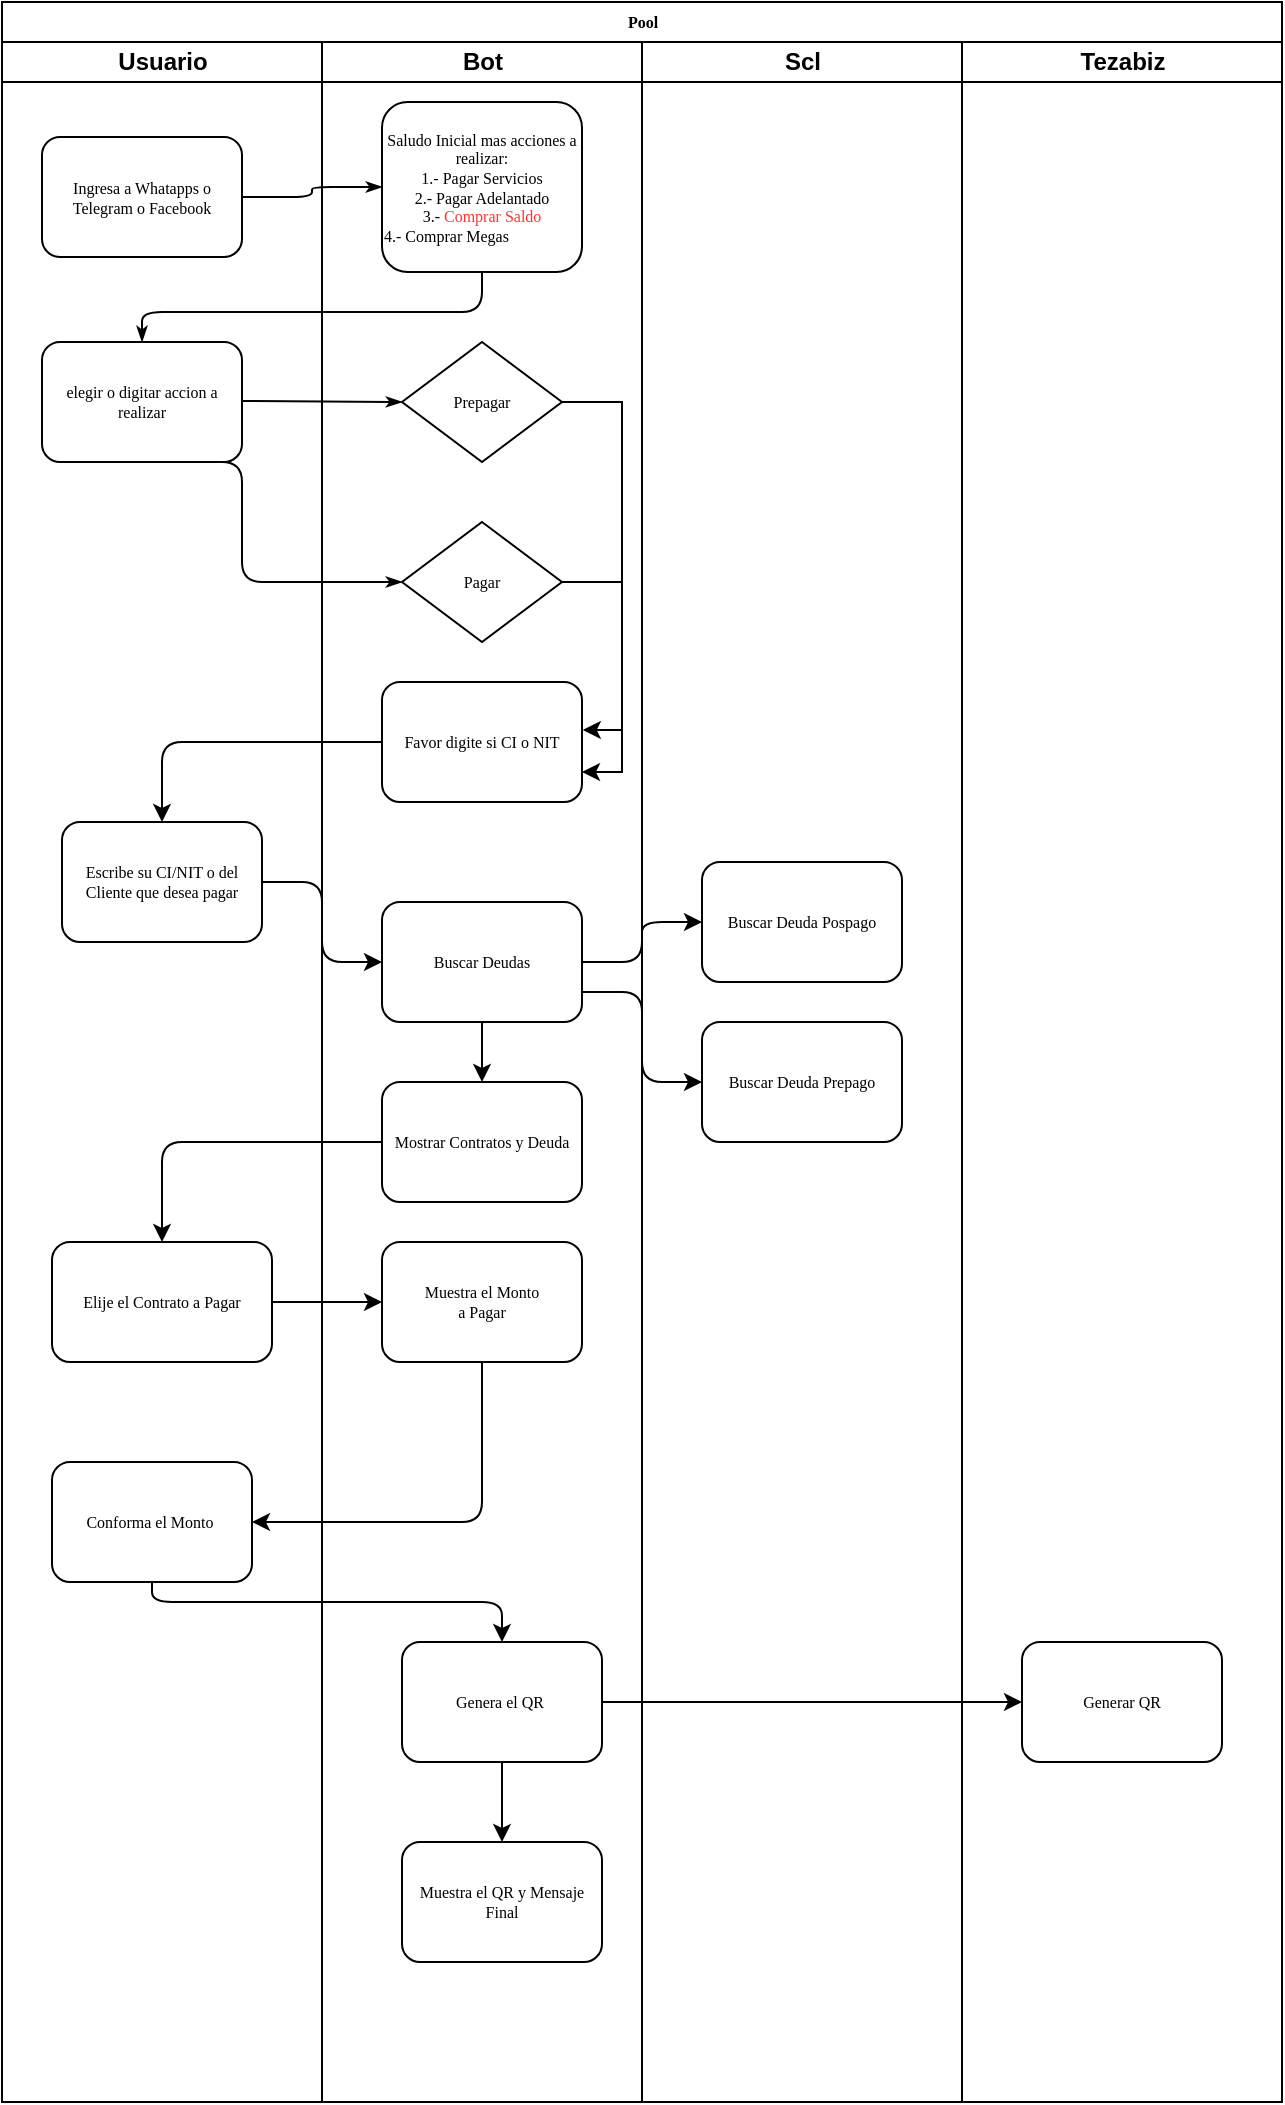 <mxfile version="15.5.8" type="github">
  <diagram name="Pago de Servicios" id="74e2e168-ea6b-b213-b513-2b3c1d86103e">
    <mxGraphModel dx="1038" dy="579" grid="1" gridSize="10" guides="1" tooltips="1" connect="1" arrows="1" fold="1" page="1" pageScale="1" pageWidth="1500" pageHeight="1100" background="none" math="0" shadow="0">
      <root>
        <mxCell id="0" />
        <mxCell id="1" parent="0" />
        <mxCell id="77e6c97f196da883-1" value="Pool" style="swimlane;html=1;childLayout=stackLayout;startSize=20;rounded=0;shadow=0;labelBackgroundColor=none;strokeWidth=1;fontFamily=Verdana;fontSize=8;align=center;" parent="1" vertex="1">
          <mxGeometry x="90" y="40" width="640" height="1050" as="geometry" />
        </mxCell>
        <mxCell id="77e6c97f196da883-2" value="Usuario" style="swimlane;html=1;startSize=20;" parent="77e6c97f196da883-1" vertex="1">
          <mxGeometry y="20" width="160" height="1030" as="geometry" />
        </mxCell>
        <mxCell id="77e6c97f196da883-8" value="Ingresa a Whatapps o Telegram o Facebook" style="rounded=1;whiteSpace=wrap;html=1;shadow=0;labelBackgroundColor=none;strokeWidth=1;fontFamily=Verdana;fontSize=8;align=center;" parent="77e6c97f196da883-2" vertex="1">
          <mxGeometry x="20" y="47.5" width="100" height="60" as="geometry" />
        </mxCell>
        <mxCell id="77e6c97f196da883-9" value="elegir o digitar accion a realizar" style="rounded=1;whiteSpace=wrap;html=1;shadow=0;labelBackgroundColor=none;strokeWidth=1;fontFamily=Verdana;fontSize=8;align=center;" parent="77e6c97f196da883-2" vertex="1">
          <mxGeometry x="20" y="150" width="100" height="60" as="geometry" />
        </mxCell>
        <mxCell id="OKAR4cgR7abRvKczJ2H5-14" style="edgeStyle=orthogonalEdgeStyle;rounded=1;html=1;labelBackgroundColor=none;startArrow=none;startFill=0;startSize=5;endArrow=classicThin;endFill=1;endSize=5;jettySize=auto;orthogonalLoop=1;strokeWidth=1;fontFamily=Verdana;fontSize=8;entryX=0;entryY=0.5;entryDx=0;entryDy=0;" edge="1" parent="77e6c97f196da883-2" target="77e6c97f196da883-13">
          <mxGeometry relative="1" as="geometry">
            <mxPoint x="120" y="179.5" as="sourcePoint" />
            <mxPoint x="190" y="179.5" as="targetPoint" />
          </mxGeometry>
        </mxCell>
        <mxCell id="OKAR4cgR7abRvKczJ2H5-15" value="Escribe su CI/NIT o del Cliente que desea pagar" style="rounded=1;whiteSpace=wrap;html=1;shadow=0;labelBackgroundColor=none;strokeWidth=1;fontFamily=Verdana;fontSize=8;align=center;" vertex="1" parent="77e6c97f196da883-2">
          <mxGeometry x="30" y="390" width="100" height="60" as="geometry" />
        </mxCell>
        <mxCell id="OKAR4cgR7abRvKczJ2H5-22" value="Elije el Contrato a Pagar" style="rounded=1;whiteSpace=wrap;html=1;shadow=0;labelBackgroundColor=none;strokeWidth=1;fontFamily=Verdana;fontSize=8;align=center;" vertex="1" parent="77e6c97f196da883-2">
          <mxGeometry x="25" y="600" width="110" height="60" as="geometry" />
        </mxCell>
        <mxCell id="OKAR4cgR7abRvKczJ2H5-29" value="Conforma el Monto&amp;nbsp;" style="rounded=1;whiteSpace=wrap;html=1;shadow=0;labelBackgroundColor=none;strokeWidth=1;fontFamily=Verdana;fontSize=8;align=center;" vertex="1" parent="77e6c97f196da883-2">
          <mxGeometry x="25" y="710" width="100" height="60" as="geometry" />
        </mxCell>
        <mxCell id="77e6c97f196da883-26" style="edgeStyle=orthogonalEdgeStyle;rounded=1;html=1;labelBackgroundColor=none;startArrow=none;startFill=0;startSize=5;endArrow=classicThin;endFill=1;endSize=5;jettySize=auto;orthogonalLoop=1;strokeWidth=1;fontFamily=Verdana;fontSize=8" parent="77e6c97f196da883-1" source="77e6c97f196da883-8" target="77e6c97f196da883-11" edge="1">
          <mxGeometry relative="1" as="geometry" />
        </mxCell>
        <mxCell id="77e6c97f196da883-27" style="edgeStyle=orthogonalEdgeStyle;rounded=1;html=1;labelBackgroundColor=none;startArrow=none;startFill=0;startSize=5;endArrow=classicThin;endFill=1;endSize=5;jettySize=auto;orthogonalLoop=1;strokeWidth=1;fontFamily=Verdana;fontSize=8" parent="77e6c97f196da883-1" source="77e6c97f196da883-11" target="77e6c97f196da883-9" edge="1">
          <mxGeometry relative="1" as="geometry">
            <Array as="points">
              <mxPoint x="240" y="155" />
              <mxPoint x="70" y="155" />
            </Array>
          </mxGeometry>
        </mxCell>
        <mxCell id="77e6c97f196da883-3" value="Bot" style="swimlane;html=1;startSize=20;" parent="77e6c97f196da883-1" vertex="1">
          <mxGeometry x="160" y="20" width="160" height="1030" as="geometry" />
        </mxCell>
        <mxCell id="77e6c97f196da883-11" value="Saludo Inicial mas acciones a realizar:&lt;br&gt;&lt;span style=&quot;text-align: left&quot;&gt;1.- Pagar Servicios&lt;br&gt;&lt;/span&gt;&lt;span style=&quot;text-align: left&quot;&gt;2.- Pagar Adelantado&lt;/span&gt;&lt;br&gt;&lt;span style=&quot;text-align: left&quot;&gt;3.- &lt;font color=&quot;#ff3333&quot;&gt;Comprar Saldo&lt;/font&gt;&lt;/span&gt;&lt;br&gt;&lt;div style=&quot;text-align: left&quot;&gt;&lt;span&gt;4.- Comprar Megas&lt;/span&gt;&lt;/div&gt;" style="rounded=1;whiteSpace=wrap;html=1;shadow=0;labelBackgroundColor=none;strokeWidth=1;fontFamily=Verdana;fontSize=8;align=center;" parent="77e6c97f196da883-3" vertex="1">
          <mxGeometry x="30" y="30" width="100" height="85" as="geometry" />
        </mxCell>
        <mxCell id="OKAR4cgR7abRvKczJ2H5-11" style="edgeStyle=orthogonalEdgeStyle;rounded=0;orthogonalLoop=1;jettySize=auto;html=1;exitX=1;exitY=0.5;exitDx=0;exitDy=0;entryX=1;entryY=0.75;entryDx=0;entryDy=0;" edge="1" parent="77e6c97f196da883-3" source="77e6c97f196da883-13" target="77e6c97f196da883-12">
          <mxGeometry relative="1" as="geometry" />
        </mxCell>
        <mxCell id="77e6c97f196da883-13" value="Prepagar" style="rhombus;whiteSpace=wrap;html=1;rounded=0;shadow=0;labelBackgroundColor=none;strokeWidth=1;fontFamily=Verdana;fontSize=8;align=center;" parent="77e6c97f196da883-3" vertex="1">
          <mxGeometry x="40" y="150" width="80" height="60" as="geometry" />
        </mxCell>
        <mxCell id="OKAR4cgR7abRvKczJ2H5-12" style="edgeStyle=orthogonalEdgeStyle;rounded=0;orthogonalLoop=1;jettySize=auto;html=1;exitX=1;exitY=0.5;exitDx=0;exitDy=0;entryX=1.004;entryY=0.4;entryDx=0;entryDy=0;entryPerimeter=0;" edge="1" parent="77e6c97f196da883-3" source="OKAR4cgR7abRvKczJ2H5-1" target="77e6c97f196da883-12">
          <mxGeometry relative="1" as="geometry" />
        </mxCell>
        <mxCell id="OKAR4cgR7abRvKczJ2H5-1" value="Pagar" style="rhombus;whiteSpace=wrap;html=1;rounded=0;shadow=0;labelBackgroundColor=none;strokeWidth=1;fontFamily=Verdana;fontSize=8;align=center;" vertex="1" parent="77e6c97f196da883-3">
          <mxGeometry x="40" y="240" width="80" height="60" as="geometry" />
        </mxCell>
        <mxCell id="77e6c97f196da883-12" value="Favor digite si CI o NIT" style="rounded=1;whiteSpace=wrap;html=1;shadow=0;labelBackgroundColor=none;strokeWidth=1;fontFamily=Verdana;fontSize=8;align=center;" parent="77e6c97f196da883-3" vertex="1">
          <mxGeometry x="30" y="320" width="100" height="60" as="geometry" />
        </mxCell>
        <mxCell id="77e6c97f196da883-15" value="Buscar Deudas" style="rounded=1;whiteSpace=wrap;html=1;shadow=0;labelBackgroundColor=none;strokeWidth=1;fontFamily=Verdana;fontSize=8;align=center;" parent="77e6c97f196da883-3" vertex="1">
          <mxGeometry x="30" y="430" width="100" height="60" as="geometry" />
        </mxCell>
        <mxCell id="OKAR4cgR7abRvKczJ2H5-20" value="Mostrar Contratos y Deuda" style="rounded=1;whiteSpace=wrap;html=1;shadow=0;labelBackgroundColor=none;strokeWidth=1;fontFamily=Verdana;fontSize=8;align=center;" vertex="1" parent="77e6c97f196da883-3">
          <mxGeometry x="30" y="520" width="100" height="60" as="geometry" />
        </mxCell>
        <mxCell id="OKAR4cgR7abRvKczJ2H5-21" value="" style="edgeStyle=orthogonalEdgeStyle;rounded=1;orthogonalLoop=1;jettySize=auto;html=1;fontColor=#FF3333;" edge="1" parent="77e6c97f196da883-3" source="77e6c97f196da883-15" target="OKAR4cgR7abRvKczJ2H5-20">
          <mxGeometry relative="1" as="geometry" />
        </mxCell>
        <mxCell id="OKAR4cgR7abRvKczJ2H5-24" value="Muestra el Monto&lt;br&gt;a Pagar" style="rounded=1;whiteSpace=wrap;html=1;shadow=0;labelBackgroundColor=none;strokeWidth=1;fontFamily=Verdana;fontSize=8;align=center;" vertex="1" parent="77e6c97f196da883-3">
          <mxGeometry x="30" y="600" width="100" height="60" as="geometry" />
        </mxCell>
        <mxCell id="OKAR4cgR7abRvKczJ2H5-37" value="" style="edgeStyle=orthogonalEdgeStyle;rounded=1;orthogonalLoop=1;jettySize=auto;html=1;fontColor=#FF3333;" edge="1" parent="77e6c97f196da883-3" source="OKAR4cgR7abRvKczJ2H5-31" target="OKAR4cgR7abRvKczJ2H5-36">
          <mxGeometry relative="1" as="geometry" />
        </mxCell>
        <mxCell id="OKAR4cgR7abRvKczJ2H5-31" value="Genera el QR&amp;nbsp;" style="rounded=1;whiteSpace=wrap;html=1;shadow=0;labelBackgroundColor=none;strokeWidth=1;fontFamily=Verdana;fontSize=8;align=center;" vertex="1" parent="77e6c97f196da883-3">
          <mxGeometry x="40" y="800" width="100" height="60" as="geometry" />
        </mxCell>
        <mxCell id="OKAR4cgR7abRvKczJ2H5-36" value="Muestra el QR y Mensaje Final" style="rounded=1;whiteSpace=wrap;html=1;shadow=0;labelBackgroundColor=none;strokeWidth=1;fontFamily=Verdana;fontSize=8;align=center;" vertex="1" parent="77e6c97f196da883-3">
          <mxGeometry x="40" y="900" width="100" height="60" as="geometry" />
        </mxCell>
        <mxCell id="77e6c97f196da883-4" value="Scl" style="swimlane;html=1;startSize=20;" parent="77e6c97f196da883-1" vertex="1">
          <mxGeometry x="320" y="20" width="160" height="1030" as="geometry" />
        </mxCell>
        <mxCell id="77e6c97f196da883-24" value="Buscar Deuda Pospago" style="rounded=1;whiteSpace=wrap;html=1;shadow=0;labelBackgroundColor=none;strokeWidth=1;fontFamily=Verdana;fontSize=8;align=center;" parent="77e6c97f196da883-4" vertex="1">
          <mxGeometry x="30" y="410" width="100" height="60" as="geometry" />
        </mxCell>
        <mxCell id="77e6c97f196da883-18" value="Buscar Deuda Prepago" style="rounded=1;whiteSpace=wrap;html=1;shadow=0;labelBackgroundColor=none;strokeWidth=1;fontFamily=Verdana;fontSize=8;align=center;" parent="77e6c97f196da883-4" vertex="1">
          <mxGeometry x="30" y="490" width="100" height="60" as="geometry" />
        </mxCell>
        <mxCell id="77e6c97f196da883-5" value="Tezabiz" style="swimlane;html=1;startSize=20;" parent="77e6c97f196da883-1" vertex="1">
          <mxGeometry x="480" y="20" width="160" height="1030" as="geometry" />
        </mxCell>
        <mxCell id="OKAR4cgR7abRvKczJ2H5-34" value="Generar QR" style="rounded=1;whiteSpace=wrap;html=1;shadow=0;labelBackgroundColor=none;strokeWidth=1;fontFamily=Verdana;fontSize=8;align=center;" vertex="1" parent="77e6c97f196da883-5">
          <mxGeometry x="30" y="800" width="100" height="60" as="geometry" />
        </mxCell>
        <mxCell id="OKAR4cgR7abRvKczJ2H5-8" style="edgeStyle=orthogonalEdgeStyle;rounded=1;html=1;labelBackgroundColor=none;startArrow=none;startFill=0;startSize=5;endArrow=classicThin;endFill=1;endSize=5;jettySize=auto;orthogonalLoop=1;strokeWidth=1;fontFamily=Verdana;fontSize=8;exitX=0.75;exitY=1;exitDx=0;exitDy=0;entryX=0;entryY=0.5;entryDx=0;entryDy=0;" edge="1" parent="77e6c97f196da883-1" source="77e6c97f196da883-9" target="OKAR4cgR7abRvKczJ2H5-1">
          <mxGeometry relative="1" as="geometry">
            <Array as="points">
              <mxPoint x="120" y="230" />
              <mxPoint x="120" y="290" />
            </Array>
            <mxPoint x="120" y="285" as="sourcePoint" />
            <mxPoint x="200" y="310" as="targetPoint" />
          </mxGeometry>
        </mxCell>
        <mxCell id="OKAR4cgR7abRvKczJ2H5-16" style="edgeStyle=orthogonalEdgeStyle;orthogonalLoop=1;jettySize=auto;html=1;rounded=1;" edge="1" parent="77e6c97f196da883-1" source="77e6c97f196da883-12" target="OKAR4cgR7abRvKczJ2H5-15">
          <mxGeometry relative="1" as="geometry" />
        </mxCell>
        <mxCell id="OKAR4cgR7abRvKczJ2H5-17" style="edgeStyle=orthogonalEdgeStyle;rounded=1;orthogonalLoop=1;jettySize=auto;html=1;fontColor=#FF3333;" edge="1" parent="77e6c97f196da883-1" source="OKAR4cgR7abRvKczJ2H5-15" target="77e6c97f196da883-15">
          <mxGeometry relative="1" as="geometry" />
        </mxCell>
        <mxCell id="OKAR4cgR7abRvKczJ2H5-18" style="edgeStyle=orthogonalEdgeStyle;rounded=1;orthogonalLoop=1;jettySize=auto;html=1;exitX=1;exitY=0.5;exitDx=0;exitDy=0;fontColor=#FF3333;" edge="1" parent="77e6c97f196da883-1" source="77e6c97f196da883-15" target="77e6c97f196da883-24">
          <mxGeometry relative="1" as="geometry" />
        </mxCell>
        <mxCell id="OKAR4cgR7abRvKczJ2H5-19" style="edgeStyle=orthogonalEdgeStyle;rounded=1;orthogonalLoop=1;jettySize=auto;html=1;exitX=1;exitY=0.75;exitDx=0;exitDy=0;fontColor=#FF3333;" edge="1" parent="77e6c97f196da883-1" source="77e6c97f196da883-15" target="77e6c97f196da883-18">
          <mxGeometry relative="1" as="geometry" />
        </mxCell>
        <mxCell id="OKAR4cgR7abRvKczJ2H5-26" style="edgeStyle=orthogonalEdgeStyle;rounded=1;orthogonalLoop=1;jettySize=auto;html=1;fontColor=#FF3333;" edge="1" parent="77e6c97f196da883-1" source="OKAR4cgR7abRvKczJ2H5-20" target="OKAR4cgR7abRvKczJ2H5-22">
          <mxGeometry relative="1" as="geometry" />
        </mxCell>
        <mxCell id="OKAR4cgR7abRvKczJ2H5-27" style="edgeStyle=orthogonalEdgeStyle;rounded=1;orthogonalLoop=1;jettySize=auto;html=1;entryX=0;entryY=0.5;entryDx=0;entryDy=0;fontColor=#FF3333;" edge="1" parent="77e6c97f196da883-1" source="OKAR4cgR7abRvKczJ2H5-22" target="OKAR4cgR7abRvKczJ2H5-24">
          <mxGeometry relative="1" as="geometry" />
        </mxCell>
        <mxCell id="OKAR4cgR7abRvKczJ2H5-30" value="" style="edgeStyle=orthogonalEdgeStyle;rounded=1;orthogonalLoop=1;jettySize=auto;html=1;fontColor=#FF3333;" edge="1" parent="77e6c97f196da883-1" source="OKAR4cgR7abRvKczJ2H5-24" target="OKAR4cgR7abRvKczJ2H5-29">
          <mxGeometry relative="1" as="geometry">
            <Array as="points">
              <mxPoint x="240" y="760" />
            </Array>
          </mxGeometry>
        </mxCell>
        <mxCell id="OKAR4cgR7abRvKczJ2H5-32" value="" style="edgeStyle=orthogonalEdgeStyle;rounded=1;orthogonalLoop=1;jettySize=auto;html=1;fontColor=#FF3333;" edge="1" parent="77e6c97f196da883-1" source="OKAR4cgR7abRvKczJ2H5-29" target="OKAR4cgR7abRvKczJ2H5-31">
          <mxGeometry relative="1" as="geometry">
            <Array as="points">
              <mxPoint x="75" y="800" />
              <mxPoint x="250" y="800" />
            </Array>
          </mxGeometry>
        </mxCell>
        <mxCell id="OKAR4cgR7abRvKczJ2H5-35" value="" style="edgeStyle=orthogonalEdgeStyle;rounded=1;orthogonalLoop=1;jettySize=auto;html=1;fontColor=#FF3333;" edge="1" parent="77e6c97f196da883-1" source="OKAR4cgR7abRvKczJ2H5-31" target="OKAR4cgR7abRvKczJ2H5-34">
          <mxGeometry relative="1" as="geometry" />
        </mxCell>
      </root>
    </mxGraphModel>
  </diagram>
</mxfile>
